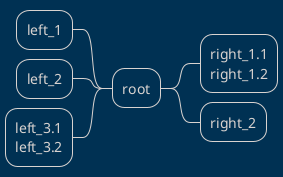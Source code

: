 ' Do not edit
' Theme Gallery
' autogenerated by script
'
@startmindmap
!theme blueprint
+ root
**:right_1.1
right_1.2;
++ right_2

left side

-- left_1
-- left_2
**:left_3.1
left_3.2;
@endmindmap
